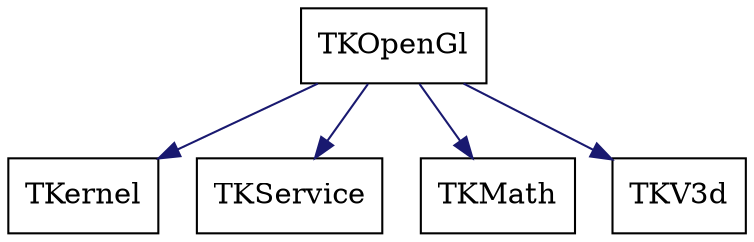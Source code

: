 digraph schema_TKOpenGl
{
	TKOpenGl [ URL = "toolkit_tkopengl.html", shape = box ]
	TKernel [ URL = "toolkit_tkernel.html" , shape = box ]
	TKOpenGl -> TKernel [ color = "midnightblue", style = "solid" ]
	TKService [ URL = "toolkit_tkservice.html" , shape = box ]
	TKOpenGl -> TKService [ color = "midnightblue", style = "solid" ]
	TKMath [ URL = "toolkit_tkmath.html" , shape = box ]
	TKOpenGl -> TKMath [ color = "midnightblue", style = "solid" ]
	TKV3d [ URL = "toolkit_tkv3d.html" , shape = box ]
	TKOpenGl -> TKV3d [ color = "midnightblue", style = "solid" ]
	aspect = 1
}
